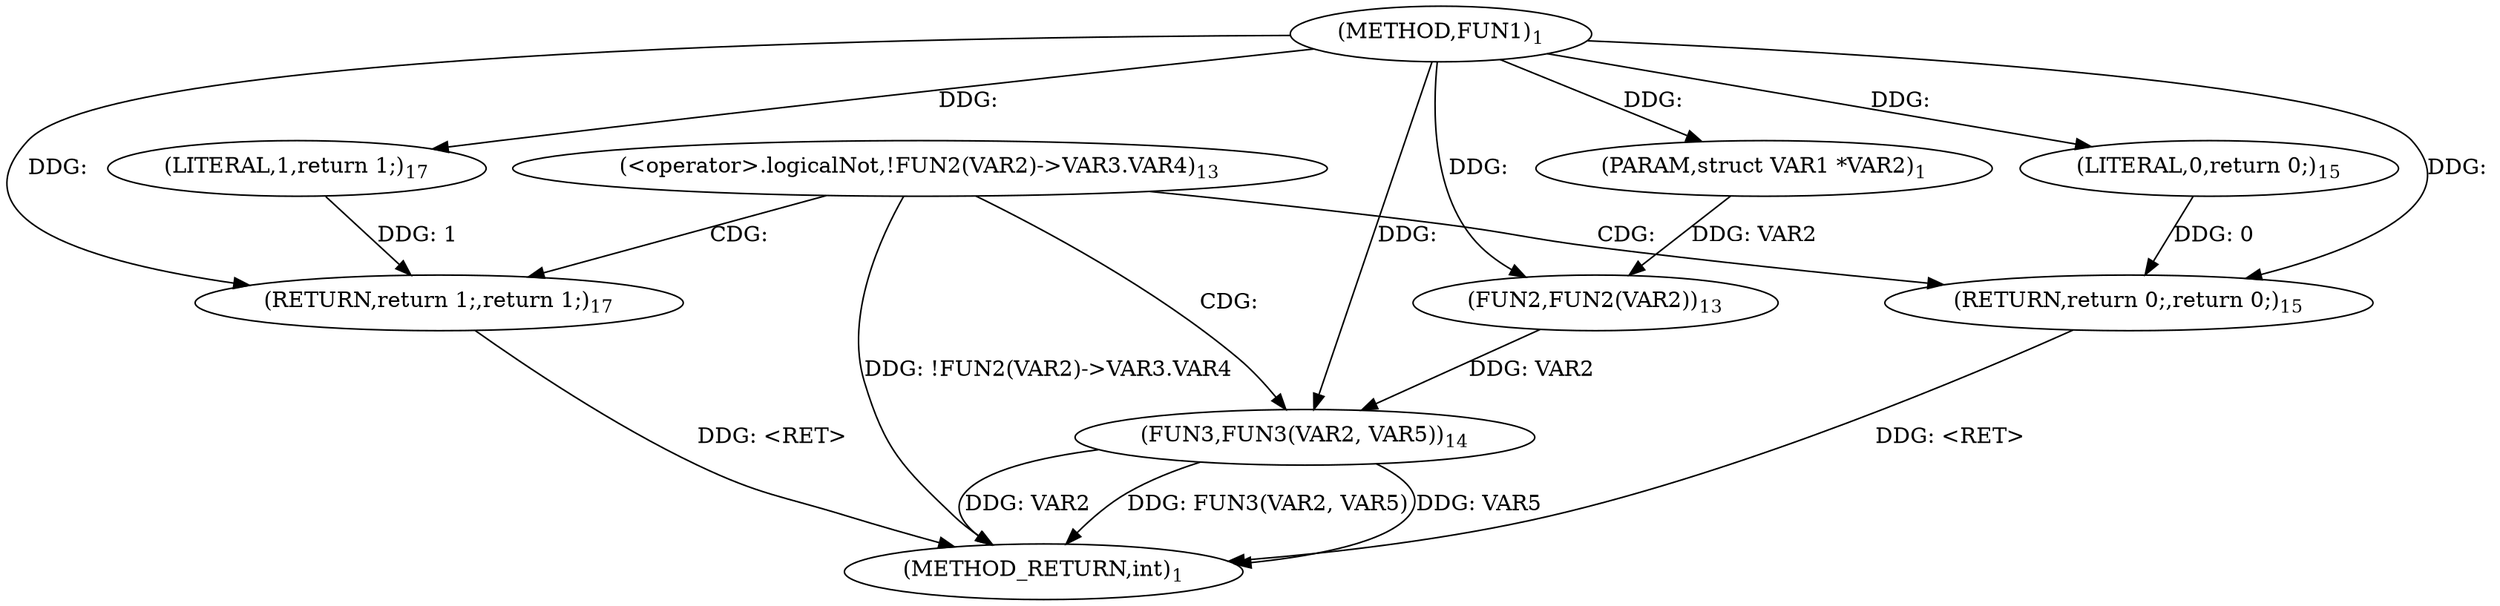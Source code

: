 digraph "FUN1" {  
"8" [label = <(METHOD,FUN1)<SUB>1</SUB>> ]
"27" [label = <(METHOD_RETURN,int)<SUB>1</SUB>> ]
"9" [label = <(PARAM,struct VAR1 *VAR2)<SUB>1</SUB>> ]
"25" [label = <(RETURN,return 1;,return 1;)<SUB>17</SUB>> ]
"12" [label = <(&lt;operator&gt;.logicalNot,!FUN2(VAR2)-&gt;VAR3.VAR4)<SUB>13</SUB>> ]
"26" [label = <(LITERAL,1,return 1;)<SUB>17</SUB>> ]
"20" [label = <(FUN3,FUN3(VAR2, VAR5))<SUB>14</SUB>> ]
"23" [label = <(RETURN,return 0;,return 0;)<SUB>15</SUB>> ]
"24" [label = <(LITERAL,0,return 0;)<SUB>15</SUB>> ]
"15" [label = <(FUN2,FUN2(VAR2))<SUB>13</SUB>> ]
  "23" -> "27"  [ label = "DDG: &lt;RET&gt;"] 
  "25" -> "27"  [ label = "DDG: &lt;RET&gt;"] 
  "12" -> "27"  [ label = "DDG: !FUN2(VAR2)-&gt;VAR3.VAR4"] 
  "20" -> "27"  [ label = "DDG: VAR2"] 
  "20" -> "27"  [ label = "DDG: FUN3(VAR2, VAR5)"] 
  "20" -> "27"  [ label = "DDG: VAR5"] 
  "8" -> "9"  [ label = "DDG: "] 
  "26" -> "25"  [ label = "DDG: 1"] 
  "8" -> "25"  [ label = "DDG: "] 
  "8" -> "26"  [ label = "DDG: "] 
  "24" -> "23"  [ label = "DDG: 0"] 
  "8" -> "23"  [ label = "DDG: "] 
  "15" -> "20"  [ label = "DDG: VAR2"] 
  "8" -> "20"  [ label = "DDG: "] 
  "8" -> "24"  [ label = "DDG: "] 
  "9" -> "15"  [ label = "DDG: VAR2"] 
  "8" -> "15"  [ label = "DDG: "] 
  "12" -> "20"  [ label = "CDG: "] 
  "12" -> "25"  [ label = "CDG: "] 
  "12" -> "23"  [ label = "CDG: "] 
}
